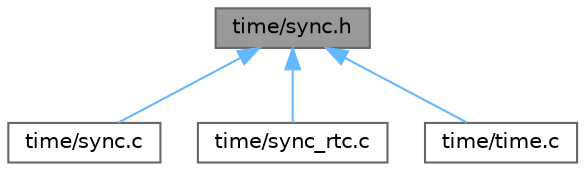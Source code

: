 digraph "time/sync.h"
{
 // INTERACTIVE_SVG=YES
 // LATEX_PDF_SIZE
  bgcolor="transparent";
  edge [fontname=Helvetica,fontsize=10,labelfontname=Helvetica,labelfontsize=10];
  node [fontname=Helvetica,fontsize=10,shape=box,height=0.2,width=0.4];
  Node1 [id="Node000001",label="time/sync.h",height=0.2,width=0.4,color="gray40", fillcolor="grey60", style="filled", fontcolor="black",tooltip="Time synchonization functions for embebedded systems."];
  Node1 -> Node2 [id="edge1_Node000001_Node000002",dir="back",color="steelblue1",style="solid",tooltip=" "];
  Node2 [id="Node000002",label="time/sync.c",height=0.2,width=0.4,color="grey40", fillcolor="white", style="filled",URL="$sync_8c.html",tooltip="Time synchonization function implementation."];
  Node1 -> Node3 [id="edge2_Node000001_Node000003",dir="back",color="steelblue1",style="solid",tooltip=" "];
  Node3 [id="Node000003",label="time/sync_rtc.c",height=0.2,width=0.4,color="grey40", fillcolor="white", style="filled",URL="$sync__rtc_8c.html",tooltip=" "];
  Node1 -> Node4 [id="edge3_Node000001_Node000004",dir="back",color="steelblue1",style="solid",tooltip=" "];
  Node4 [id="Node000004",label="time/time.c",height=0.2,width=0.4,color="grey40", fillcolor="white", style="filled",URL="$time_8c.html",tooltip="Time related function implementations."];
}
